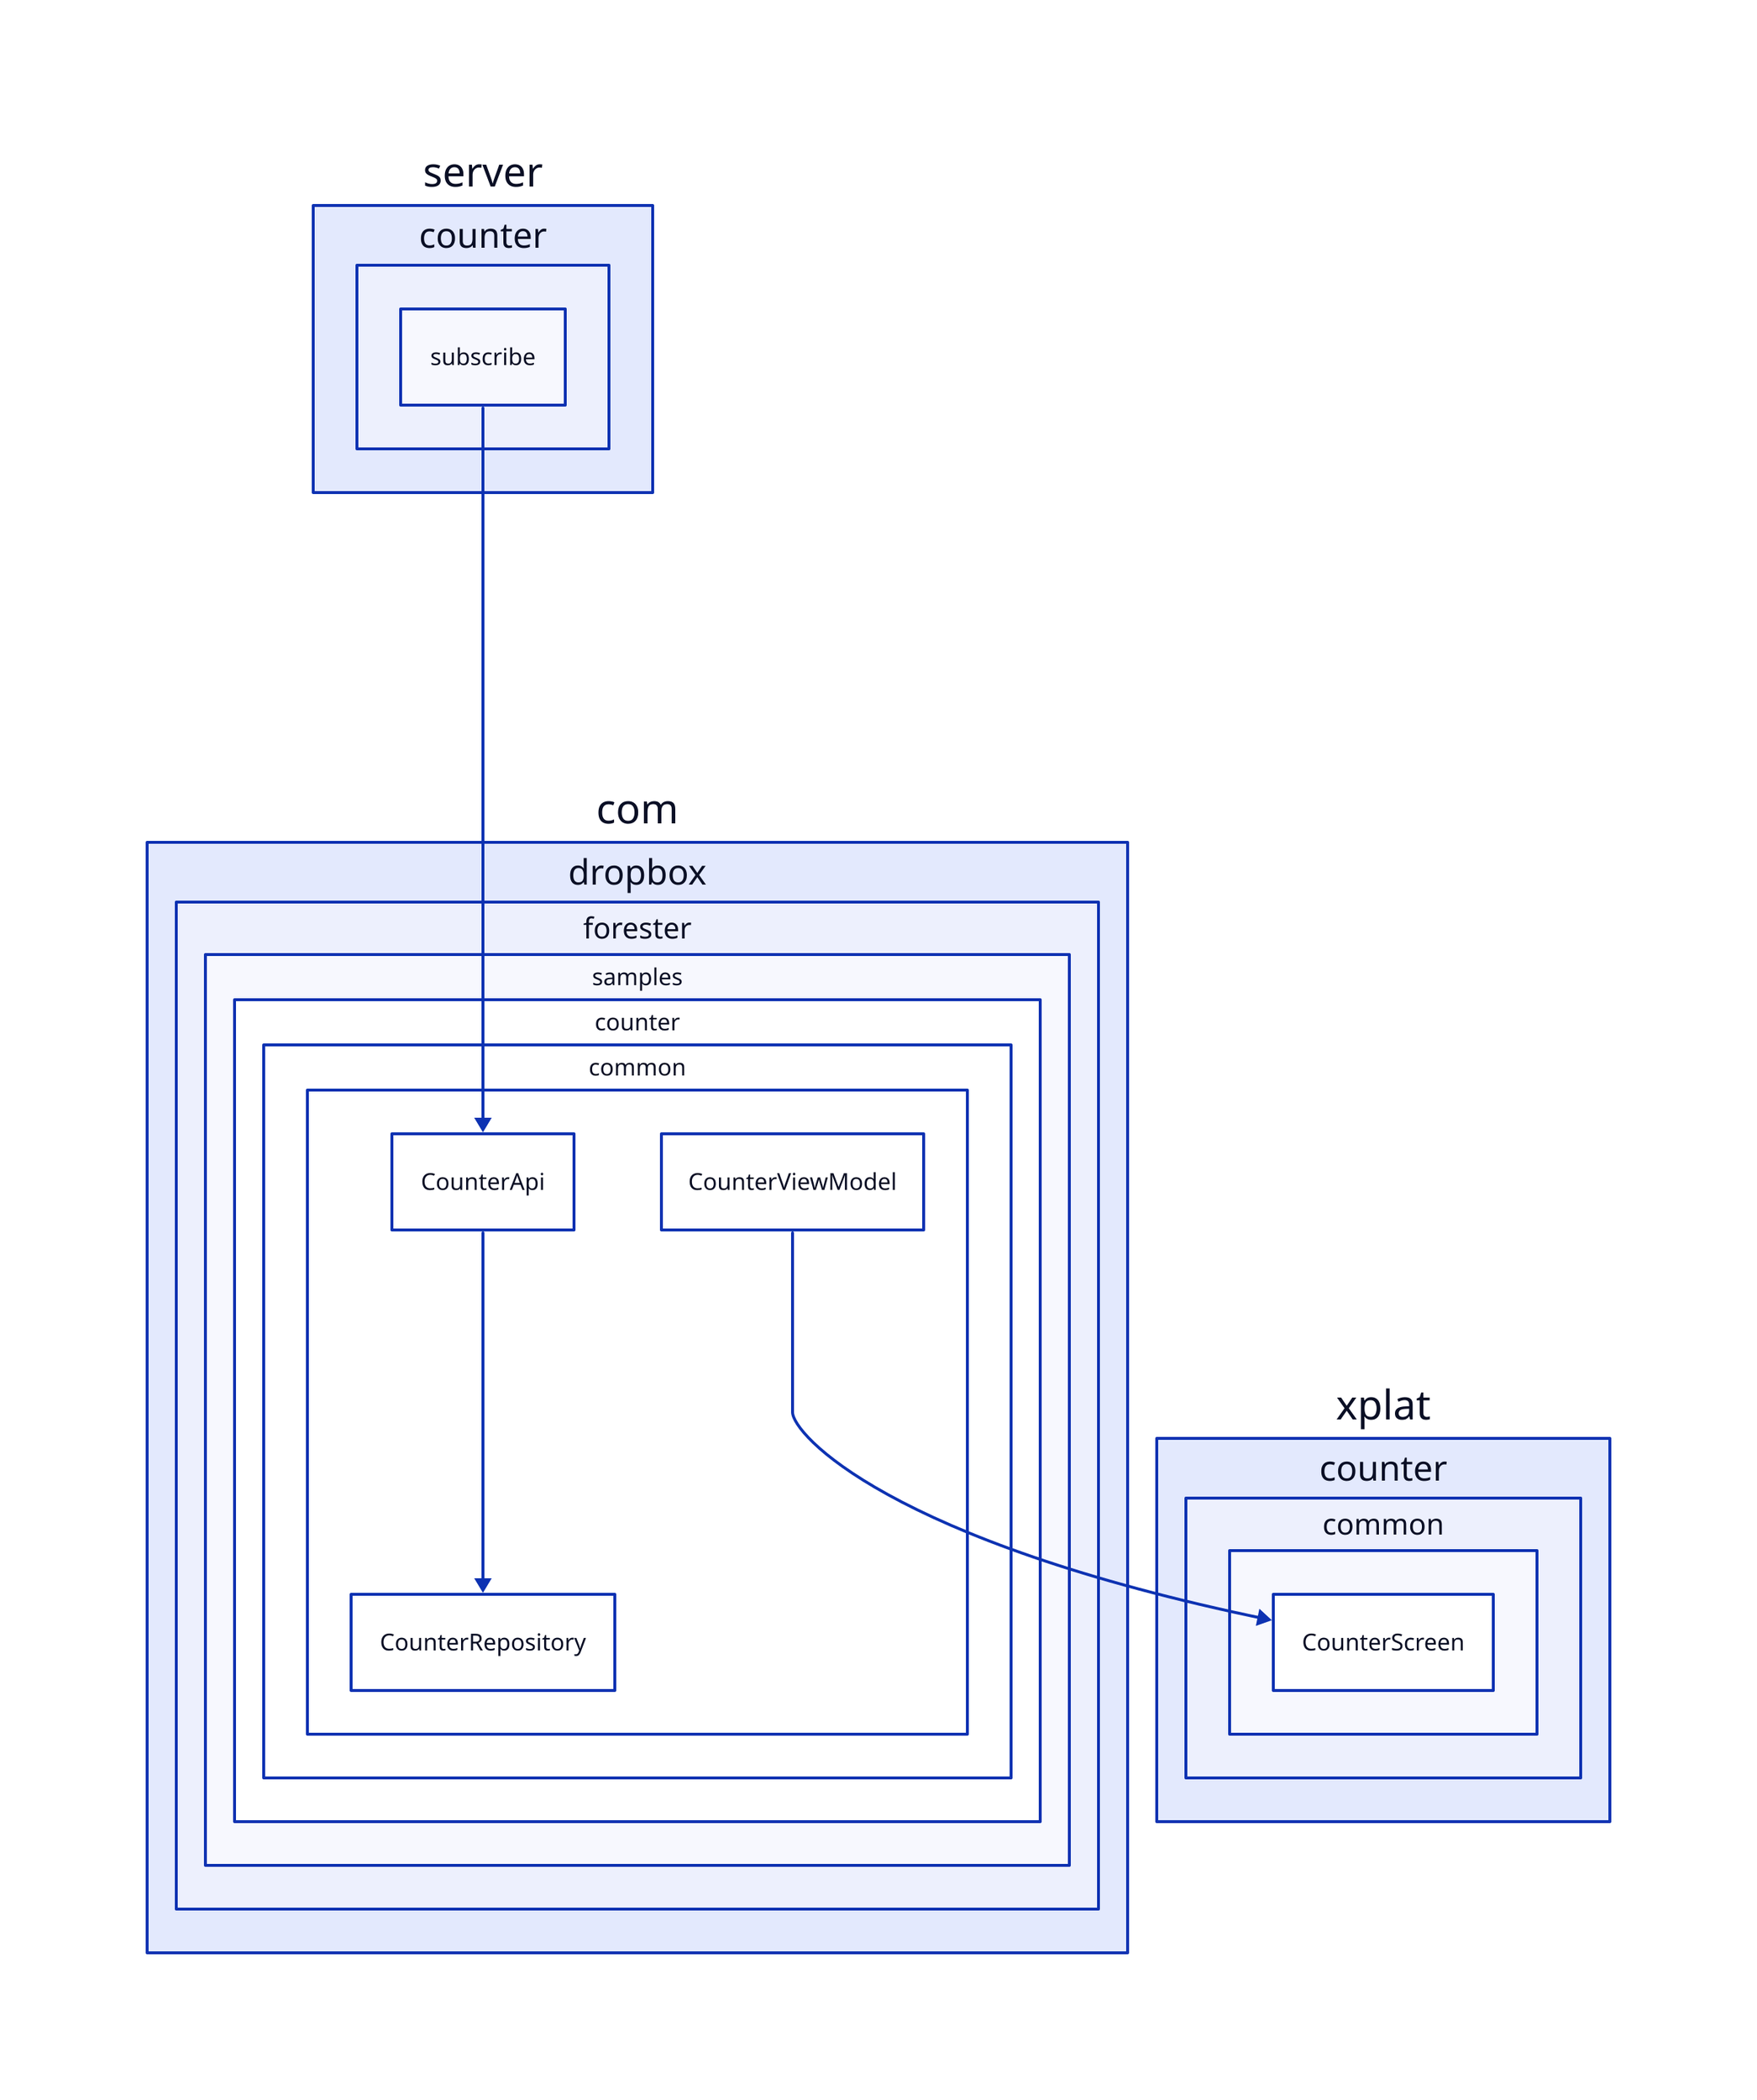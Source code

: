 server.counter.subscribe: {
    shape: rectangle
}
com.dropbox.forester.samples.counter.common.CounterApi: {
    shape: rectangle
}
com.dropbox.forester.samples.counter.common.CounterViewModel: {
    shape: rectangle
}
xplat.counter.common.CounterScreen: {
    shape: rectangle
}
server.counter.subscribe -> com.dropbox.forester.samples.counter.common.CounterApi
com.dropbox.forester.samples.counter.common.CounterApi -> com.dropbox.forester.samples.counter.common.CounterRepository
com.dropbox.forester.samples.counter.common.CounterViewModel -> xplat.counter.common.CounterScreen
